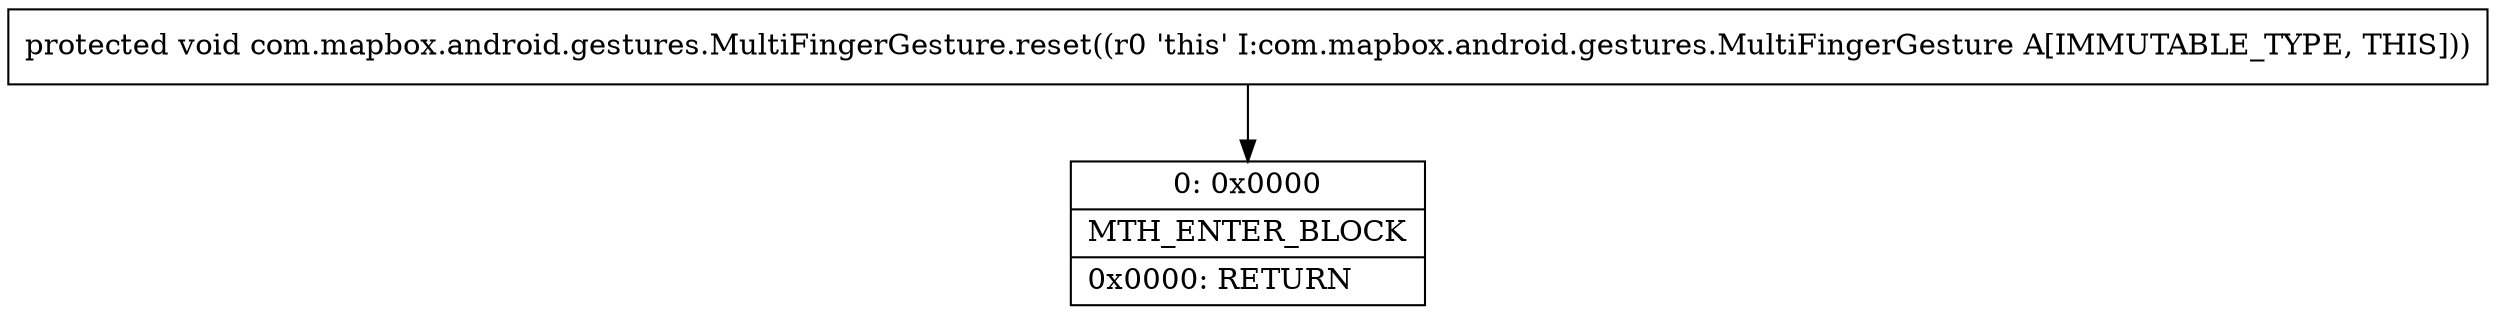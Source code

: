 digraph "CFG forcom.mapbox.android.gestures.MultiFingerGesture.reset()V" {
Node_0 [shape=record,label="{0\:\ 0x0000|MTH_ENTER_BLOCK\l|0x0000: RETURN   \l}"];
MethodNode[shape=record,label="{protected void com.mapbox.android.gestures.MultiFingerGesture.reset((r0 'this' I:com.mapbox.android.gestures.MultiFingerGesture A[IMMUTABLE_TYPE, THIS])) }"];
MethodNode -> Node_0;
}


